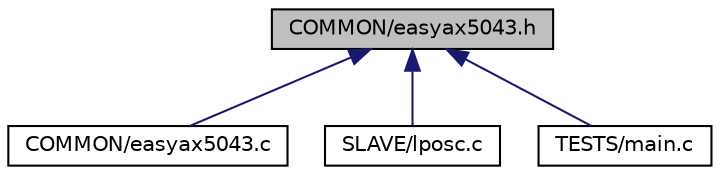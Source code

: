 digraph "COMMON/easyax5043.h"
{
 // LATEX_PDF_SIZE
  edge [fontname="Helvetica",fontsize="10",labelfontname="Helvetica",labelfontsize="10"];
  node [fontname="Helvetica",fontsize="10",shape=record];
  Node4 [label="COMMON/easyax5043.h",height=0.2,width=0.4,color="black", fillcolor="grey75", style="filled", fontcolor="black",tooltip="Definition for Radio communication states."];
  Node4 -> Node5 [dir="back",color="midnightblue",fontsize="10",style="solid",fontname="Helvetica"];
  Node5 [label="COMMON/easyax5043.c",height=0.2,width=0.4,color="black", fillcolor="white", style="filled",URL="$easyax5043_8c.html",tooltip="Handle data communication between MCU & Radio."];
  Node4 -> Node6 [dir="back",color="midnightblue",fontsize="10",style="solid",fontname="Helvetica"];
  Node6 [label="SLAVE/lposc.c",height=0.2,width=0.4,color="black", fillcolor="white", style="filled",URL="$lposc_8c.html",tooltip="Calibration of LPOSC Oscillator."];
  Node4 -> Node7 [dir="back",color="midnightblue",fontsize="10",style="solid",fontname="Helvetica"];
  Node7 [label="TESTS/main.c",height=0.2,width=0.4,color="black", fillcolor="white", style="filled",URL="$_t_e_s_t_s_2main_8c.html",tooltip="Provides basic evaluation functions like transmitting CW or measuring BER from a 101010 bit stream Ra..."];
}

